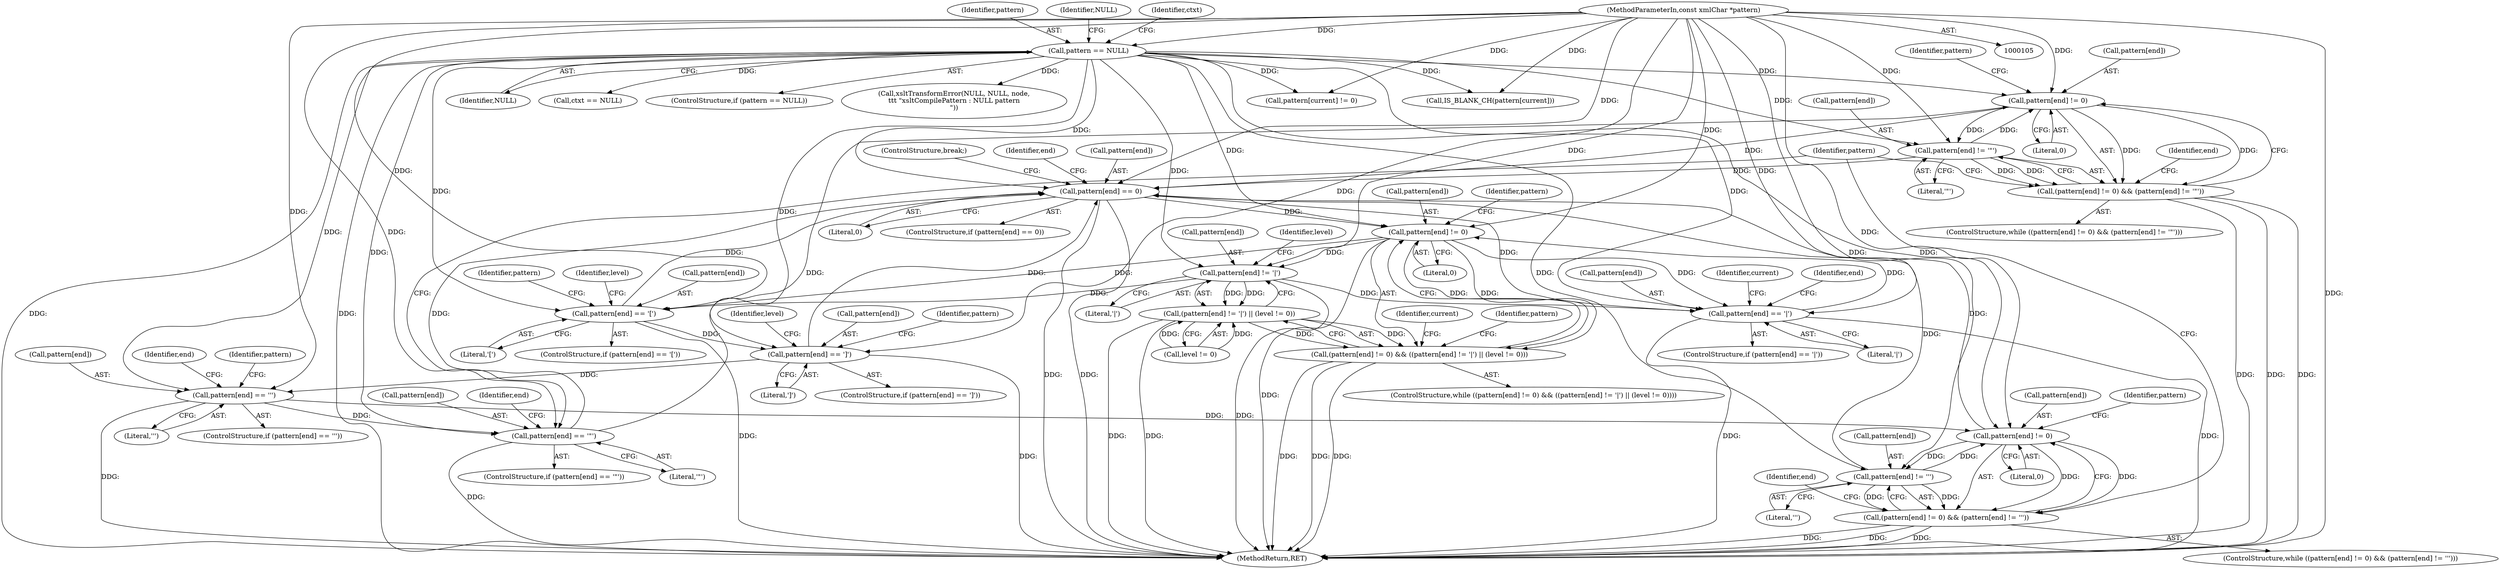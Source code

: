 digraph "0_Chrome_094c773bb6c144f07b004ff3d1886100f157f4f6@array" {
"1000262" [label="(Call,pattern[end] != 0)"];
"1000252" [label="(Call,pattern[end] == '\"')"];
"1000228" [label="(Call,pattern[end] == '\'')"];
"1000132" [label="(Call,pattern == NULL)"];
"1000106" [label="(MethodParameterIn,const xmlChar *pattern)"];
"1000219" [label="(Call,pattern[end] == ']')"];
"1000210" [label="(Call,pattern[end] == '[')"];
"1000200" [label="(Call,pattern[end] != '|')"];
"1000194" [label="(Call,pattern[end] != 0)"];
"1000704" [label="(Call,pattern[end] == '|')"];
"1000275" [label="(Call,pattern[end] == 0)"];
"1000238" [label="(Call,pattern[end] != 0)"];
"1000243" [label="(Call,pattern[end] != '\'')"];
"1000267" [label="(Call,pattern[end] != '\"')"];
"1000262" [label="(Call,pattern[end] != 0)"];
"1000261" [label="(Call,(pattern[end] != 0) && (pattern[end] != '\"'))"];
"1000193" [label="(Call,(pattern[end] != 0) && ((pattern[end] != '|') || (level != 0)))"];
"1000199" [label="(Call,(pattern[end] != '|') || (level != 0))"];
"1000237" [label="(Call,(pattern[end] != 0) && (pattern[end] != '\''))"];
"1000209" [label="(ControlStructure,if (pattern[end] == '['))"];
"1000227" [label="(ControlStructure,if (pattern[end] == '\''))"];
"1000133" [label="(Identifier,pattern)"];
"1000752" [label="(MethodReturn,RET)"];
"1000204" [label="(Literal,'|')"];
"1000267" [label="(Call,pattern[end] != '\"')"];
"1000194" [label="(Call,pattern[end] != 0)"];
"1000192" [label="(ControlStructure,while ((pattern[end] != 0) && ((pattern[end] != '|') || (level != 0))))"];
"1000254" [label="(Identifier,pattern)"];
"1000275" [label="(Call,pattern[end] == 0)"];
"1000280" [label="(ControlStructure,break;)"];
"1000137" [label="(Identifier,NULL)"];
"1000279" [label="(Literal,0)"];
"1000239" [label="(Call,pattern[end])"];
"1000703" [label="(ControlStructure,if (pattern[end] == '|'))"];
"1000285" [label="(Identifier,current)"];
"1000220" [label="(Call,pattern[end])"];
"1000277" [label="(Identifier,pattern)"];
"1000218" [label="(ControlStructure,if (pattern[end] == ']'))"];
"1000200" [label="(Call,pattern[end] != '|')"];
"1000134" [label="(Identifier,NULL)"];
"1000252" [label="(Call,pattern[end] == '\"')"];
"1000263" [label="(Call,pattern[end])"];
"1000210" [label="(Call,pattern[end] == '[')"];
"1000195" [label="(Call,pattern[end])"];
"1000253" [label="(Call,pattern[end])"];
"1000247" [label="(Literal,'\'')"];
"1000708" [label="(Literal,'|')"];
"1000712" [label="(Identifier,current)"];
"1000212" [label="(Identifier,pattern)"];
"1000230" [label="(Identifier,pattern)"];
"1000198" [label="(Literal,0)"];
"1000261" [label="(Call,(pattern[end] != 0) && (pattern[end] != '\"'))"];
"1000251" [label="(ControlStructure,if (pattern[end] == '\"'))"];
"1000256" [label="(Literal,'\"')"];
"1000269" [label="(Identifier,pattern)"];
"1000266" [label="(Literal,0)"];
"1000219" [label="(Call,pattern[end] == ']')"];
"1000211" [label="(Call,pattern[end])"];
"1000214" [label="(Literal,'[')"];
"1000704" [label="(Call,pattern[end] == '|')"];
"1000144" [label="(Identifier,ctxt)"];
"1000229" [label="(Call,pattern[end])"];
"1000205" [label="(Call,level != 0)"];
"1000259" [label="(Identifier,end)"];
"1000201" [label="(Call,pattern[end])"];
"1000710" [label="(Identifier,end)"];
"1000236" [label="(ControlStructure,while ((pattern[end] != 0) && (pattern[end] != '\'')))"];
"1000244" [label="(Call,pattern[end])"];
"1000249" [label="(Identifier,end)"];
"1000170" [label="(Call,pattern[current] != 0)"];
"1000106" [label="(MethodParameterIn,const xmlChar *pattern)"];
"1000273" [label="(Identifier,end)"];
"1000235" [label="(Identifier,end)"];
"1000221" [label="(Identifier,pattern)"];
"1000260" [label="(ControlStructure,while ((pattern[end] != 0) && (pattern[end] != '\"')))"];
"1000245" [label="(Identifier,pattern)"];
"1000242" [label="(Literal,0)"];
"1000282" [label="(Identifier,end)"];
"1000206" [label="(Identifier,level)"];
"1000237" [label="(Call,(pattern[end] != 0) && (pattern[end] != '\''))"];
"1000228" [label="(Call,pattern[end] == '\'')"];
"1000149" [label="(Call,ctxt == NULL)"];
"1000238" [label="(Call,pattern[end] != 0)"];
"1000180" [label="(Call,IS_BLANK_CH(pattern[current]))"];
"1000271" [label="(Literal,'\"')"];
"1000132" [label="(Call,pattern == NULL)"];
"1000232" [label="(Literal,'\'')"];
"1000243" [label="(Call,pattern[end] != '\'')"];
"1000223" [label="(Literal,']')"];
"1000268" [label="(Call,pattern[end])"];
"1000225" [label="(Identifier,level)"];
"1000216" [label="(Identifier,level)"];
"1000193" [label="(Call,(pattern[end] != 0) && ((pattern[end] != '|') || (level != 0)))"];
"1000131" [label="(ControlStructure,if (pattern == NULL))"];
"1000202" [label="(Identifier,pattern)"];
"1000705" [label="(Call,pattern[end])"];
"1000199" [label="(Call,(pattern[end] != '|') || (level != 0))"];
"1000276" [label="(Call,pattern[end])"];
"1000274" [label="(ControlStructure,if (pattern[end] == 0))"];
"1000262" [label="(Call,pattern[end] != 0)"];
"1000136" [label="(Call,xsltTransformError(NULL, NULL, node,\n\t\t\t \"xsltCompilePattern : NULL pattern\n\"))"];
"1000262" -> "1000261"  [label="AST: "];
"1000262" -> "1000266"  [label="CFG: "];
"1000263" -> "1000262"  [label="AST: "];
"1000266" -> "1000262"  [label="AST: "];
"1000269" -> "1000262"  [label="CFG: "];
"1000261" -> "1000262"  [label="CFG: "];
"1000262" -> "1000261"  [label="DDG: "];
"1000262" -> "1000261"  [label="DDG: "];
"1000252" -> "1000262"  [label="DDG: "];
"1000267" -> "1000262"  [label="DDG: "];
"1000132" -> "1000262"  [label="DDG: "];
"1000106" -> "1000262"  [label="DDG: "];
"1000262" -> "1000267"  [label="DDG: "];
"1000262" -> "1000275"  [label="DDG: "];
"1000252" -> "1000251"  [label="AST: "];
"1000252" -> "1000256"  [label="CFG: "];
"1000253" -> "1000252"  [label="AST: "];
"1000256" -> "1000252"  [label="AST: "];
"1000259" -> "1000252"  [label="CFG: "];
"1000277" -> "1000252"  [label="CFG: "];
"1000252" -> "1000752"  [label="DDG: "];
"1000228" -> "1000252"  [label="DDG: "];
"1000132" -> "1000252"  [label="DDG: "];
"1000106" -> "1000252"  [label="DDG: "];
"1000252" -> "1000275"  [label="DDG: "];
"1000228" -> "1000227"  [label="AST: "];
"1000228" -> "1000232"  [label="CFG: "];
"1000229" -> "1000228"  [label="AST: "];
"1000232" -> "1000228"  [label="AST: "];
"1000235" -> "1000228"  [label="CFG: "];
"1000254" -> "1000228"  [label="CFG: "];
"1000228" -> "1000752"  [label="DDG: "];
"1000132" -> "1000228"  [label="DDG: "];
"1000219" -> "1000228"  [label="DDG: "];
"1000106" -> "1000228"  [label="DDG: "];
"1000228" -> "1000238"  [label="DDG: "];
"1000132" -> "1000131"  [label="AST: "];
"1000132" -> "1000134"  [label="CFG: "];
"1000133" -> "1000132"  [label="AST: "];
"1000134" -> "1000132"  [label="AST: "];
"1000137" -> "1000132"  [label="CFG: "];
"1000144" -> "1000132"  [label="CFG: "];
"1000132" -> "1000752"  [label="DDG: "];
"1000132" -> "1000752"  [label="DDG: "];
"1000106" -> "1000132"  [label="DDG: "];
"1000132" -> "1000136"  [label="DDG: "];
"1000132" -> "1000149"  [label="DDG: "];
"1000132" -> "1000170"  [label="DDG: "];
"1000132" -> "1000180"  [label="DDG: "];
"1000132" -> "1000194"  [label="DDG: "];
"1000132" -> "1000200"  [label="DDG: "];
"1000132" -> "1000210"  [label="DDG: "];
"1000132" -> "1000219"  [label="DDG: "];
"1000132" -> "1000238"  [label="DDG: "];
"1000132" -> "1000243"  [label="DDG: "];
"1000132" -> "1000267"  [label="DDG: "];
"1000132" -> "1000275"  [label="DDG: "];
"1000132" -> "1000704"  [label="DDG: "];
"1000106" -> "1000105"  [label="AST: "];
"1000106" -> "1000752"  [label="DDG: "];
"1000106" -> "1000170"  [label="DDG: "];
"1000106" -> "1000180"  [label="DDG: "];
"1000106" -> "1000194"  [label="DDG: "];
"1000106" -> "1000200"  [label="DDG: "];
"1000106" -> "1000210"  [label="DDG: "];
"1000106" -> "1000219"  [label="DDG: "];
"1000106" -> "1000238"  [label="DDG: "];
"1000106" -> "1000243"  [label="DDG: "];
"1000106" -> "1000267"  [label="DDG: "];
"1000106" -> "1000275"  [label="DDG: "];
"1000106" -> "1000704"  [label="DDG: "];
"1000219" -> "1000218"  [label="AST: "];
"1000219" -> "1000223"  [label="CFG: "];
"1000220" -> "1000219"  [label="AST: "];
"1000223" -> "1000219"  [label="AST: "];
"1000225" -> "1000219"  [label="CFG: "];
"1000230" -> "1000219"  [label="CFG: "];
"1000219" -> "1000752"  [label="DDG: "];
"1000210" -> "1000219"  [label="DDG: "];
"1000219" -> "1000275"  [label="DDG: "];
"1000210" -> "1000209"  [label="AST: "];
"1000210" -> "1000214"  [label="CFG: "];
"1000211" -> "1000210"  [label="AST: "];
"1000214" -> "1000210"  [label="AST: "];
"1000216" -> "1000210"  [label="CFG: "];
"1000221" -> "1000210"  [label="CFG: "];
"1000210" -> "1000752"  [label="DDG: "];
"1000200" -> "1000210"  [label="DDG: "];
"1000194" -> "1000210"  [label="DDG: "];
"1000210" -> "1000275"  [label="DDG: "];
"1000200" -> "1000199"  [label="AST: "];
"1000200" -> "1000204"  [label="CFG: "];
"1000201" -> "1000200"  [label="AST: "];
"1000204" -> "1000200"  [label="AST: "];
"1000206" -> "1000200"  [label="CFG: "];
"1000199" -> "1000200"  [label="CFG: "];
"1000200" -> "1000752"  [label="DDG: "];
"1000200" -> "1000199"  [label="DDG: "];
"1000200" -> "1000199"  [label="DDG: "];
"1000194" -> "1000200"  [label="DDG: "];
"1000200" -> "1000704"  [label="DDG: "];
"1000194" -> "1000193"  [label="AST: "];
"1000194" -> "1000198"  [label="CFG: "];
"1000195" -> "1000194"  [label="AST: "];
"1000198" -> "1000194"  [label="AST: "];
"1000202" -> "1000194"  [label="CFG: "];
"1000193" -> "1000194"  [label="CFG: "];
"1000194" -> "1000752"  [label="DDG: "];
"1000194" -> "1000193"  [label="DDG: "];
"1000194" -> "1000193"  [label="DDG: "];
"1000704" -> "1000194"  [label="DDG: "];
"1000275" -> "1000194"  [label="DDG: "];
"1000194" -> "1000704"  [label="DDG: "];
"1000704" -> "1000703"  [label="AST: "];
"1000704" -> "1000708"  [label="CFG: "];
"1000705" -> "1000704"  [label="AST: "];
"1000708" -> "1000704"  [label="AST: "];
"1000710" -> "1000704"  [label="CFG: "];
"1000712" -> "1000704"  [label="CFG: "];
"1000704" -> "1000752"  [label="DDG: "];
"1000704" -> "1000752"  [label="DDG: "];
"1000275" -> "1000704"  [label="DDG: "];
"1000275" -> "1000274"  [label="AST: "];
"1000275" -> "1000279"  [label="CFG: "];
"1000276" -> "1000275"  [label="AST: "];
"1000279" -> "1000275"  [label="AST: "];
"1000280" -> "1000275"  [label="CFG: "];
"1000282" -> "1000275"  [label="CFG: "];
"1000275" -> "1000752"  [label="DDG: "];
"1000275" -> "1000752"  [label="DDG: "];
"1000238" -> "1000275"  [label="DDG: "];
"1000267" -> "1000275"  [label="DDG: "];
"1000243" -> "1000275"  [label="DDG: "];
"1000238" -> "1000237"  [label="AST: "];
"1000238" -> "1000242"  [label="CFG: "];
"1000239" -> "1000238"  [label="AST: "];
"1000242" -> "1000238"  [label="AST: "];
"1000245" -> "1000238"  [label="CFG: "];
"1000237" -> "1000238"  [label="CFG: "];
"1000238" -> "1000237"  [label="DDG: "];
"1000238" -> "1000237"  [label="DDG: "];
"1000243" -> "1000238"  [label="DDG: "];
"1000238" -> "1000243"  [label="DDG: "];
"1000243" -> "1000237"  [label="AST: "];
"1000243" -> "1000247"  [label="CFG: "];
"1000244" -> "1000243"  [label="AST: "];
"1000247" -> "1000243"  [label="AST: "];
"1000237" -> "1000243"  [label="CFG: "];
"1000243" -> "1000237"  [label="DDG: "];
"1000243" -> "1000237"  [label="DDG: "];
"1000267" -> "1000261"  [label="AST: "];
"1000267" -> "1000271"  [label="CFG: "];
"1000268" -> "1000267"  [label="AST: "];
"1000271" -> "1000267"  [label="AST: "];
"1000261" -> "1000267"  [label="CFG: "];
"1000267" -> "1000261"  [label="DDG: "];
"1000267" -> "1000261"  [label="DDG: "];
"1000261" -> "1000260"  [label="AST: "];
"1000273" -> "1000261"  [label="CFG: "];
"1000277" -> "1000261"  [label="CFG: "];
"1000261" -> "1000752"  [label="DDG: "];
"1000261" -> "1000752"  [label="DDG: "];
"1000261" -> "1000752"  [label="DDG: "];
"1000193" -> "1000192"  [label="AST: "];
"1000193" -> "1000199"  [label="CFG: "];
"1000199" -> "1000193"  [label="AST: "];
"1000212" -> "1000193"  [label="CFG: "];
"1000285" -> "1000193"  [label="CFG: "];
"1000193" -> "1000752"  [label="DDG: "];
"1000193" -> "1000752"  [label="DDG: "];
"1000193" -> "1000752"  [label="DDG: "];
"1000199" -> "1000193"  [label="DDG: "];
"1000199" -> "1000193"  [label="DDG: "];
"1000199" -> "1000205"  [label="CFG: "];
"1000205" -> "1000199"  [label="AST: "];
"1000199" -> "1000752"  [label="DDG: "];
"1000199" -> "1000752"  [label="DDG: "];
"1000205" -> "1000199"  [label="DDG: "];
"1000205" -> "1000199"  [label="DDG: "];
"1000237" -> "1000236"  [label="AST: "];
"1000249" -> "1000237"  [label="CFG: "];
"1000277" -> "1000237"  [label="CFG: "];
"1000237" -> "1000752"  [label="DDG: "];
"1000237" -> "1000752"  [label="DDG: "];
"1000237" -> "1000752"  [label="DDG: "];
}
